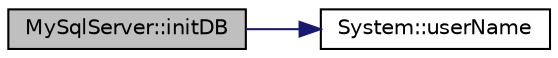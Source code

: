 digraph "MySqlServer::initDB"
{
 // LATEX_PDF_SIZE
  edge [fontname="Helvetica",fontsize="10",labelfontname="Helvetica",labelfontsize="10"];
  node [fontname="Helvetica",fontsize="10",shape=record];
  rankdir="LR";
  Node1 [label="MySqlServer::initDB",height=0.2,width=0.4,color="black", fillcolor="grey75", style="filled", fontcolor="black",tooltip=" "];
  Node1 -> Node2 [color="midnightblue",fontsize="10",style="solid",fontname="Helvetica"];
  Node2 [label="System::userName",height=0.2,width=0.4,color="black", fillcolor="white", style="filled",URL="$struct_system.html#a05c501fa1704fd2c48008d14fe9bda42",tooltip="get user name"];
}
